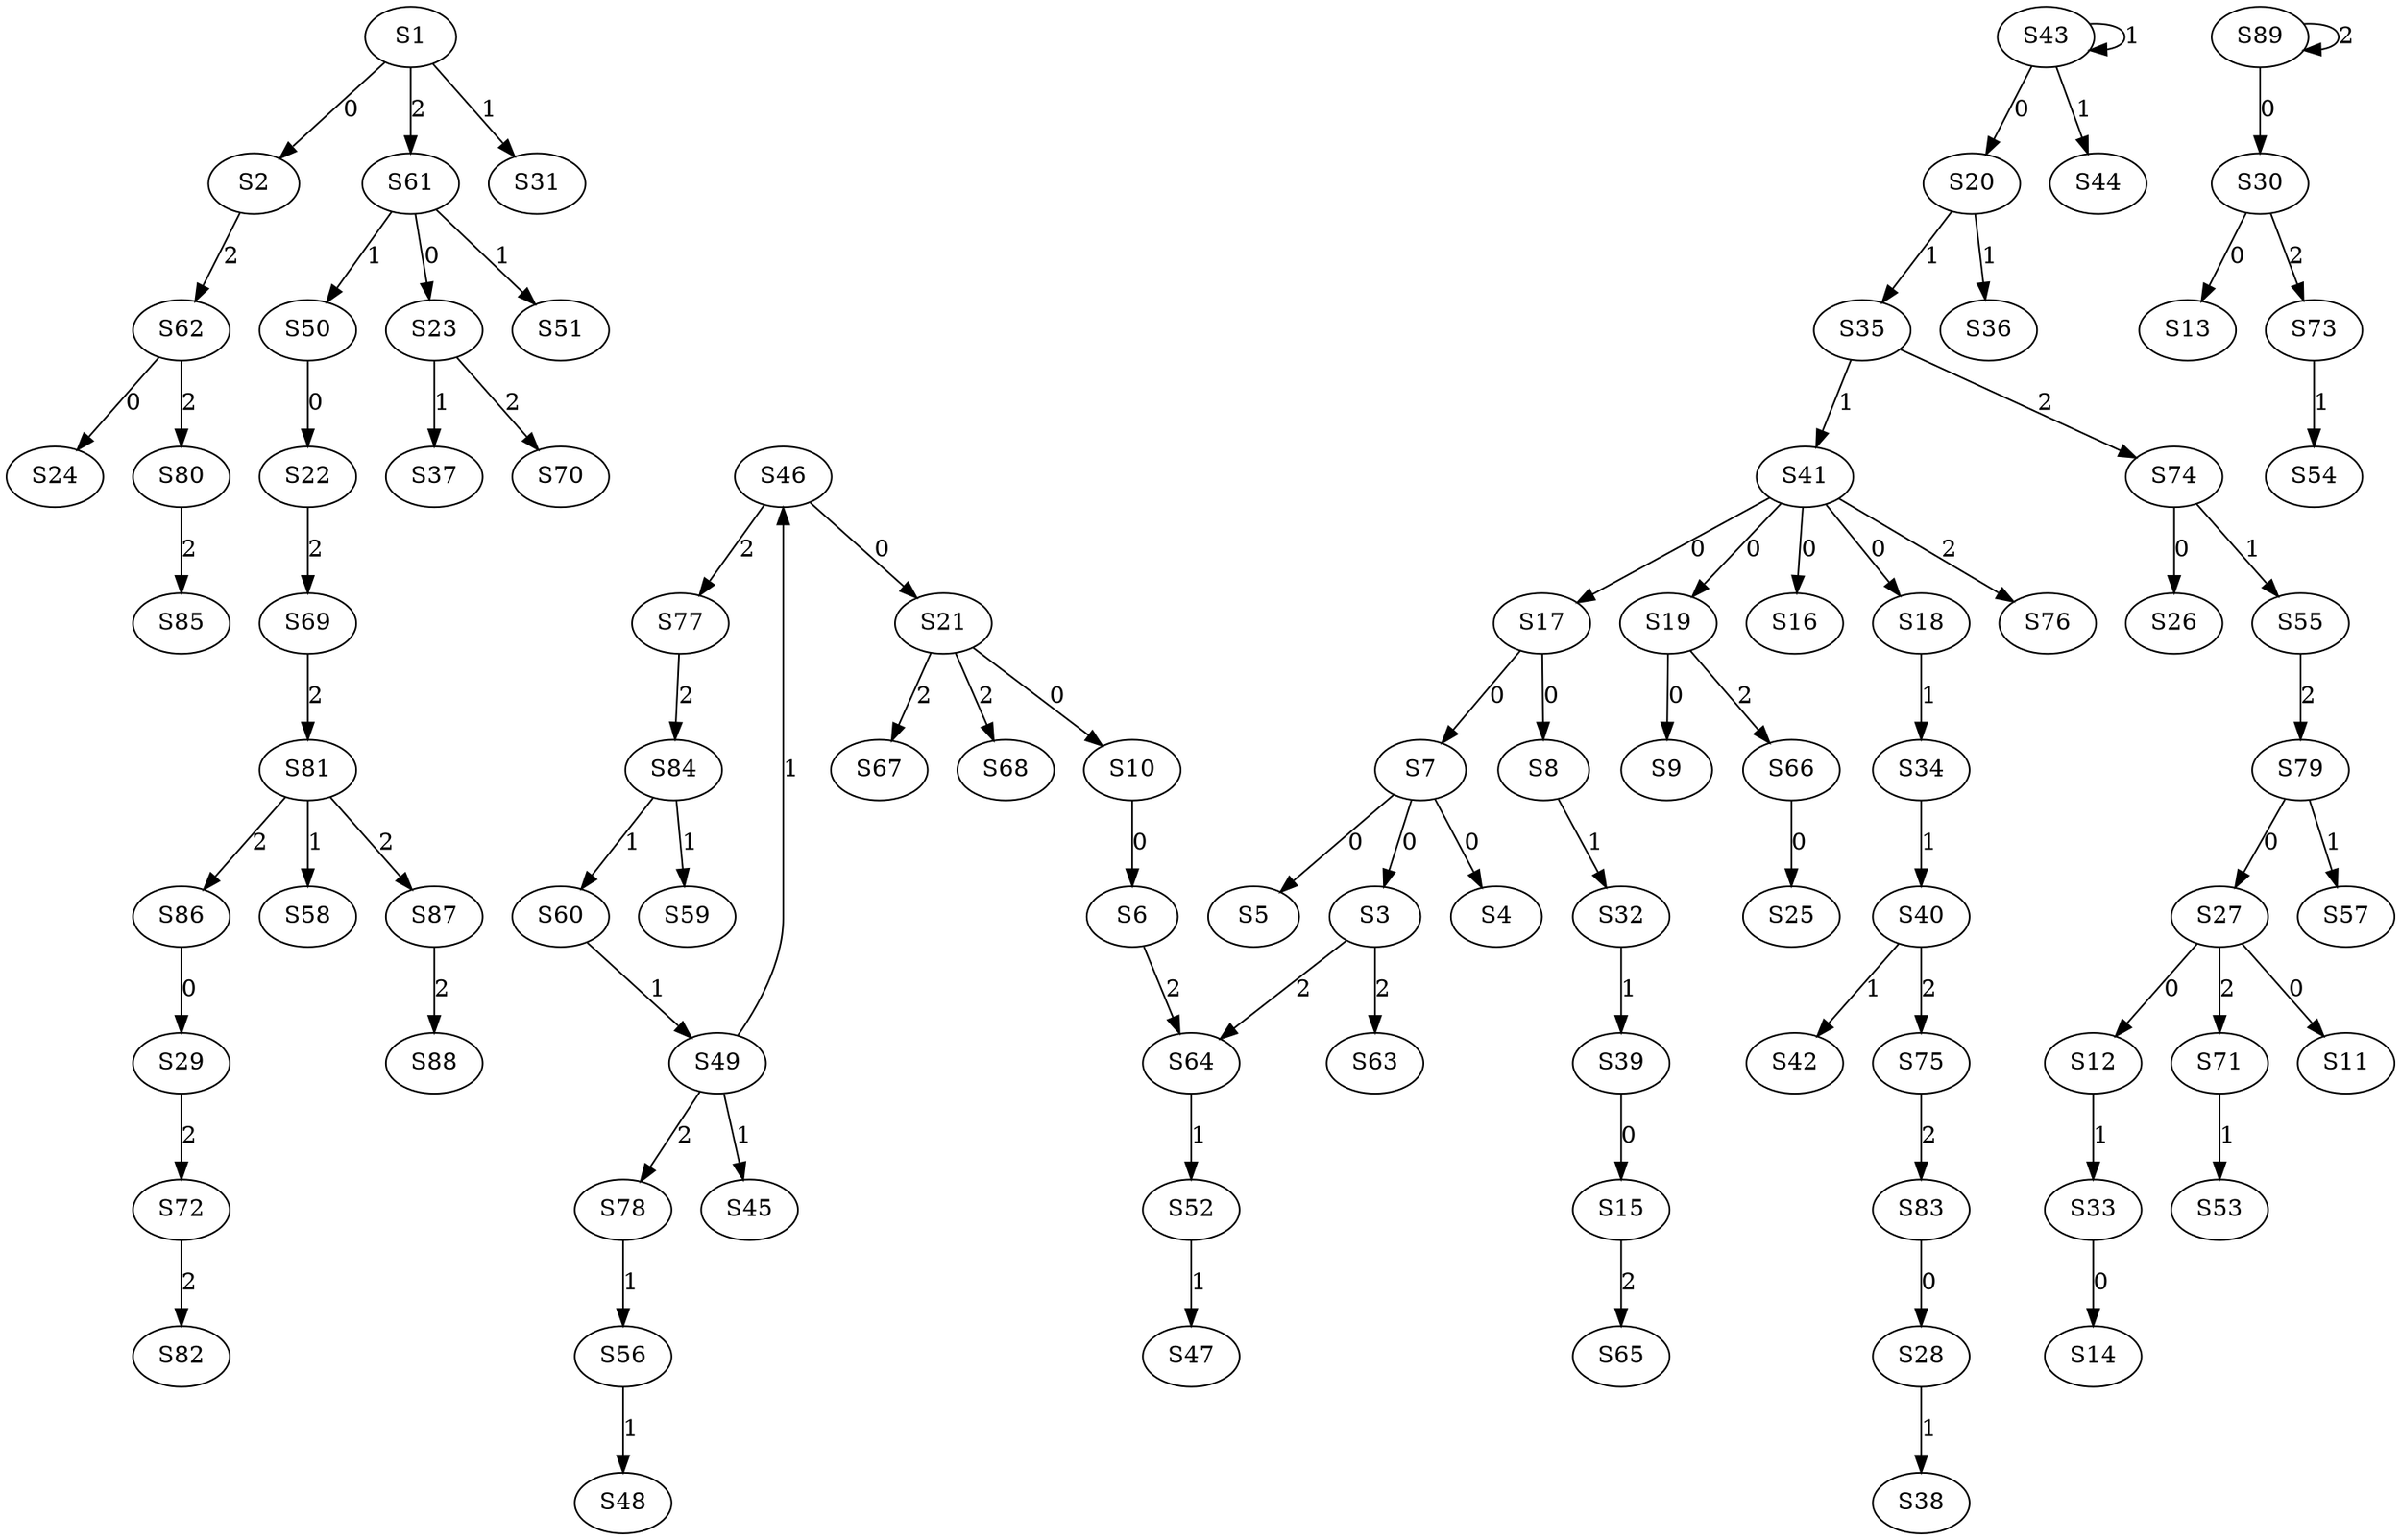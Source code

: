 strict digraph {
	S1 -> S2 [ label = 0 ];
	S7 -> S3 [ label = 0 ];
	S7 -> S4 [ label = 0 ];
	S7 -> S5 [ label = 0 ];
	S10 -> S6 [ label = 0 ];
	S17 -> S7 [ label = 0 ];
	S17 -> S8 [ label = 0 ];
	S19 -> S9 [ label = 0 ];
	S21 -> S10 [ label = 0 ];
	S27 -> S11 [ label = 0 ];
	S27 -> S12 [ label = 0 ];
	S30 -> S13 [ label = 0 ];
	S33 -> S14 [ label = 0 ];
	S39 -> S15 [ label = 0 ];
	S41 -> S16 [ label = 0 ];
	S41 -> S17 [ label = 0 ];
	S41 -> S18 [ label = 0 ];
	S41 -> S19 [ label = 0 ];
	S43 -> S20 [ label = 0 ];
	S46 -> S21 [ label = 0 ];
	S50 -> S22 [ label = 0 ];
	S61 -> S23 [ label = 0 ];
	S62 -> S24 [ label = 0 ];
	S66 -> S25 [ label = 0 ];
	S74 -> S26 [ label = 0 ];
	S79 -> S27 [ label = 0 ];
	S83 -> S28 [ label = 0 ];
	S86 -> S29 [ label = 0 ];
	S89 -> S30 [ label = 0 ];
	S1 -> S31 [ label = 1 ];
	S8 -> S32 [ label = 1 ];
	S12 -> S33 [ label = 1 ];
	S18 -> S34 [ label = 1 ];
	S20 -> S35 [ label = 1 ];
	S20 -> S36 [ label = 1 ];
	S23 -> S37 [ label = 1 ];
	S28 -> S38 [ label = 1 ];
	S32 -> S39 [ label = 1 ];
	S34 -> S40 [ label = 1 ];
	S35 -> S41 [ label = 1 ];
	S40 -> S42 [ label = 1 ];
	S43 -> S43 [ label = 1 ];
	S43 -> S44 [ label = 1 ];
	S49 -> S45 [ label = 1 ];
	S49 -> S46 [ label = 1 ];
	S52 -> S47 [ label = 1 ];
	S56 -> S48 [ label = 1 ];
	S60 -> S49 [ label = 1 ];
	S61 -> S50 [ label = 1 ];
	S61 -> S51 [ label = 1 ];
	S64 -> S52 [ label = 1 ];
	S71 -> S53 [ label = 1 ];
	S73 -> S54 [ label = 1 ];
	S74 -> S55 [ label = 1 ];
	S78 -> S56 [ label = 1 ];
	S79 -> S57 [ label = 1 ];
	S81 -> S58 [ label = 1 ];
	S84 -> S59 [ label = 1 ];
	S84 -> S60 [ label = 1 ];
	S1 -> S61 [ label = 2 ];
	S2 -> S62 [ label = 2 ];
	S3 -> S63 [ label = 2 ];
	S3 -> S64 [ label = 2 ];
	S15 -> S65 [ label = 2 ];
	S19 -> S66 [ label = 2 ];
	S21 -> S67 [ label = 2 ];
	S21 -> S68 [ label = 2 ];
	S22 -> S69 [ label = 2 ];
	S23 -> S70 [ label = 2 ];
	S27 -> S71 [ label = 2 ];
	S29 -> S72 [ label = 2 ];
	S30 -> S73 [ label = 2 ];
	S35 -> S74 [ label = 2 ];
	S40 -> S75 [ label = 2 ];
	S41 -> S76 [ label = 2 ];
	S46 -> S77 [ label = 2 ];
	S49 -> S78 [ label = 2 ];
	S55 -> S79 [ label = 2 ];
	S62 -> S80 [ label = 2 ];
	S69 -> S81 [ label = 2 ];
	S72 -> S82 [ label = 2 ];
	S75 -> S83 [ label = 2 ];
	S77 -> S84 [ label = 2 ];
	S80 -> S85 [ label = 2 ];
	S81 -> S86 [ label = 2 ];
	S81 -> S87 [ label = 2 ];
	S87 -> S88 [ label = 2 ];
	S89 -> S89 [ label = 2 ];
	S6 -> S64 [ label = 2 ];
}